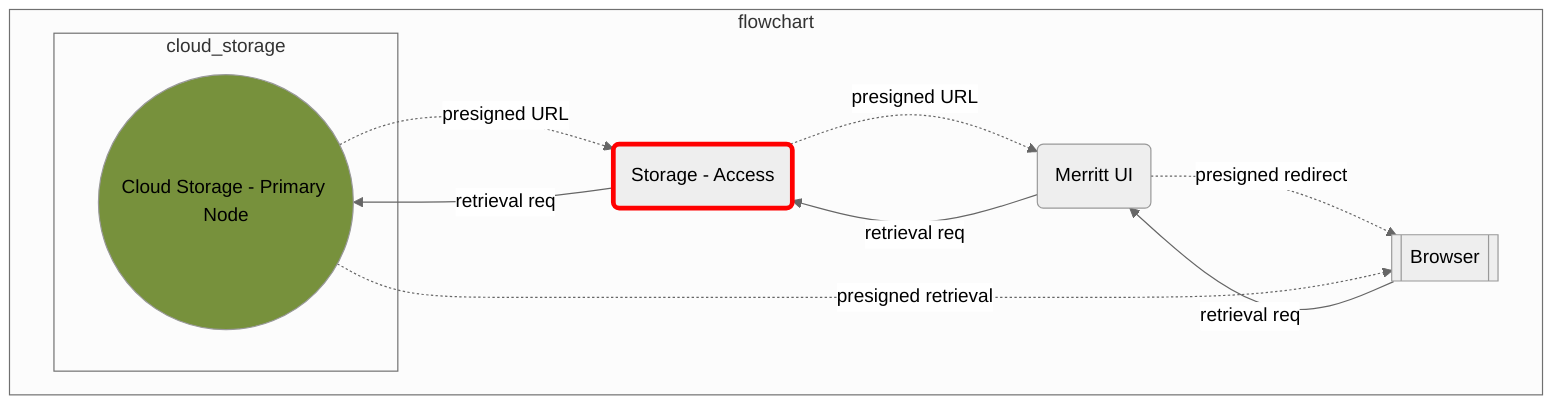 %%{init: {'theme': 'neutral', 'securityLevel': 'loose', 'themeVariables': {'fontFamily': 'arial'}}}%%
graph TD
  UI("Merritt UI")
  click UI href "https://github.com/CDLUC3/mrt-dashboard" "source code"
  ST(Storage - Access)
  click ST href "https://github.com/CDLUC3/mrt-store" "source code"
  BROWSER[[Browser]]

  subgraph flowchart

    subgraph cloud_storage
      CLOUD(("Cloud Storage - Primary Node"))
      click CLOUD href "https://github.com/CDLUC3/mrt-cloud" "source code"
    end

    BROWSER --> |retrieval req| UI
    UI -.-> |presigned redirect| BROWSER
    UI --> |retrieval req| ST
    ST --> |retrieval req| CLOUD
    CLOUD -.-> |presigned URL| ST
    ST -.-> |presigned URL| UI
    CLOUD -.-> |presigned retrieval| BROWSER
  end
  style CLOUD fill:#77913C
  style ST stroke:red,stroke-width:4px
